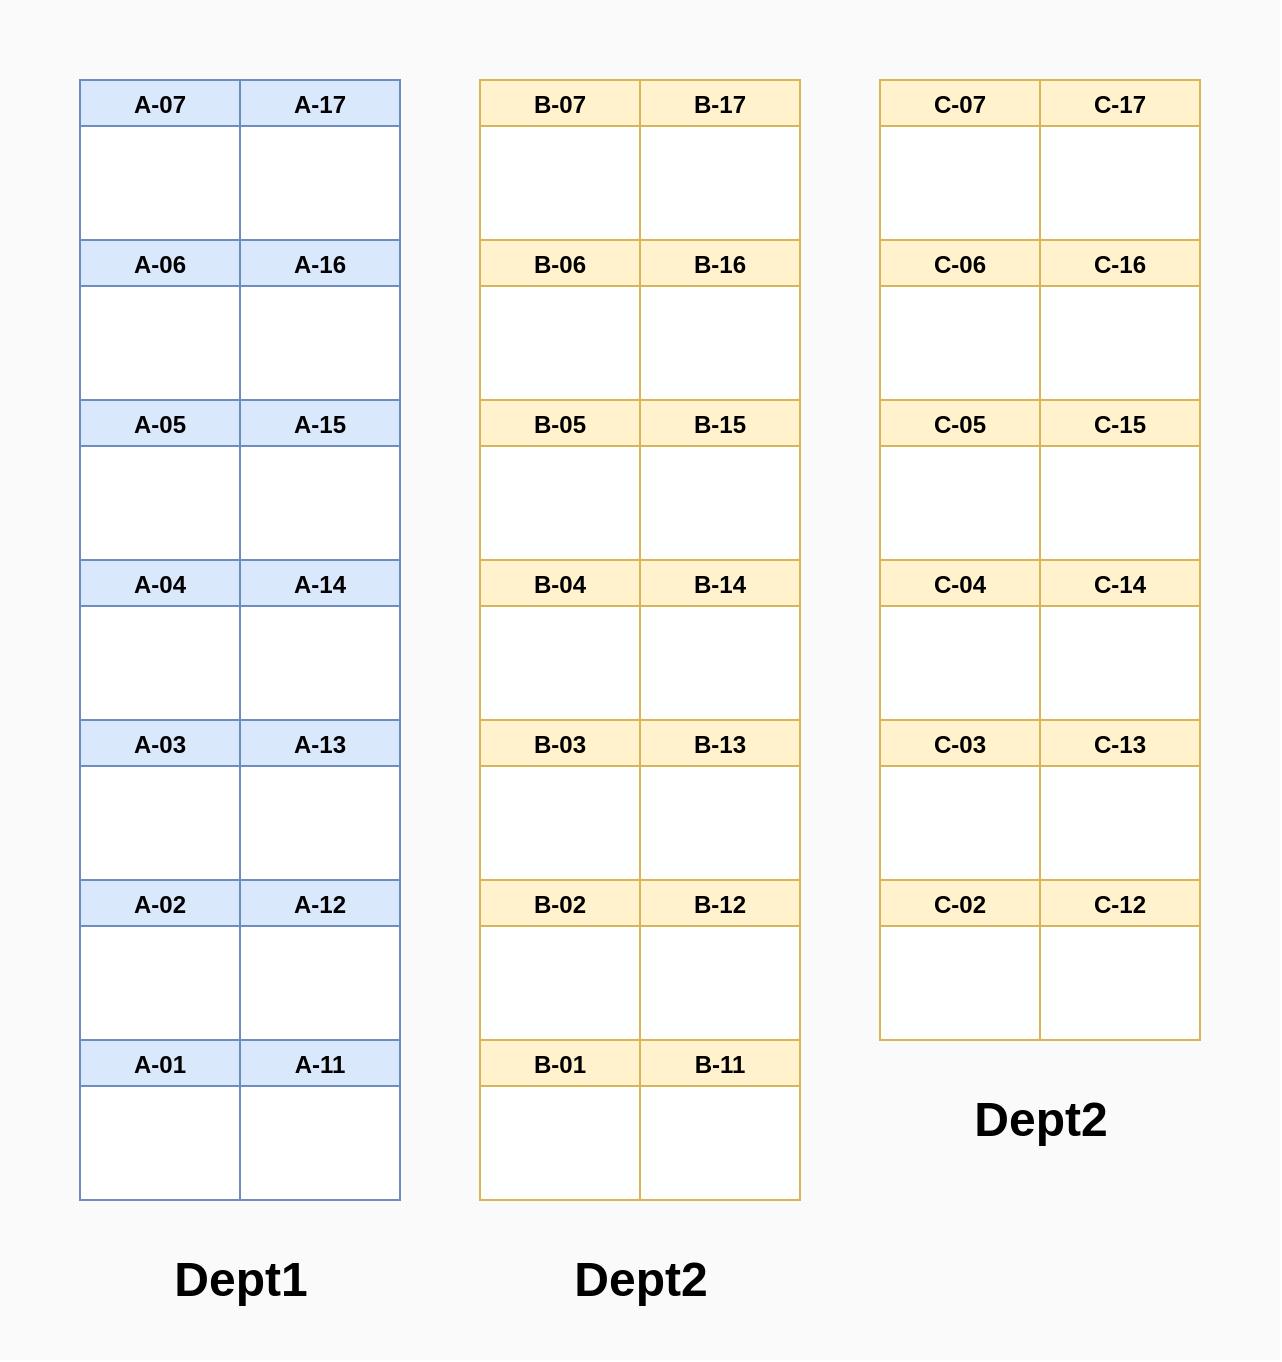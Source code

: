 <mxfile version="13.9.9" type="device"><diagram id="EMtee_UIyuokNpcRIukS" name="Page-1"><mxGraphModel dx="2107" dy="1128" grid="1" gridSize="10" guides="1" tooltips="1" connect="1" arrows="1" fold="1" page="1" pageScale="1" pageWidth="827" pageHeight="1169" math="0" shadow="0"><root><mxCell id="0"/><mxCell id="1" parent="0"/><mxCell id="QCw-fhm2jh6vFOqaKNf5-1" value="" style="rounded=0;whiteSpace=wrap;html=1;fontColor=#333333;fillColor=#FAFAFA;strokeColor=none;" vertex="1" parent="1"><mxGeometry x="-827" width="640" height="680" as="geometry"/></mxCell><object placeholders="1" dept="A" label="" color="#4169e1" id="1Gr9sLXdvrOH7PqXsgxM-320"><mxCell style="rounded=0;whiteSpace=wrap;html=1;container=1;dropTarget=1;fillColor=none;resizable=1;expand=0;direction=south;comic=0;sketch=0;recursiveResize=0;" parent="1" vertex="1"><mxGeometry x="-787" y="40" width="160" height="560" as="geometry"/></mxCell></object><mxCell id="1Gr9sLXdvrOH7PqXsgxM-337" value="" style="group;expand=0;editable=0;recursiveResize=0;resizable=0;fillColor=#ffffff;" parent="1Gr9sLXdvrOH7PqXsgxM-320" vertex="1" connectable="0"><mxGeometry width="160" height="560" as="geometry"/></mxCell><object placeholders="1" label="%dept%-17" id="1Gr9sLXdvrOH7PqXsgxM-335"><mxCell style="swimlane;container=1;startSize=23;resizable=0;direction=east;editable=0;fillColor=#dae8fc;strokeColor=#6c8ebf;" parent="1Gr9sLXdvrOH7PqXsgxM-337" vertex="1"><mxGeometry x="80" width="80" height="80" as="geometry"/></mxCell></object><object placeholders="1" label="%dept%-11" id="1Gr9sLXdvrOH7PqXsgxM-333"><mxCell style="swimlane;container=1;resizable=0;direction=east;editable=0;fillColor=#dae8fc;strokeColor=#6c8ebf;" parent="1Gr9sLXdvrOH7PqXsgxM-337" vertex="1"><mxGeometry x="80" y="480" width="80" height="80" as="geometry"/></mxCell></object><object placeholders="1" label="%dept%-02" id="1Gr9sLXdvrOH7PqXsgxM-323"><mxCell style="swimlane;container=1;resizable=0;direction=east;editable=0;fillColor=#dae8fc;strokeColor=#6c8ebf;" parent="1Gr9sLXdvrOH7PqXsgxM-337" vertex="1"><mxGeometry y="400" width="80" height="80" as="geometry"/></mxCell></object><object placeholders="1" label="%dept%-12" id="1Gr9sLXdvrOH7PqXsgxM-332"><mxCell style="swimlane;container=1;resizable=0;direction=east;editable=0;fillColor=#dae8fc;strokeColor=#6c8ebf;" parent="1Gr9sLXdvrOH7PqXsgxM-337" vertex="1"><mxGeometry x="80" y="400" width="80" height="80" as="geometry"/></mxCell></object><object placeholders="1" label="%dept%-03" id="1Gr9sLXdvrOH7PqXsgxM-324"><mxCell style="swimlane;container=1;resizable=0;direction=east;editable=0;fillColor=#dae8fc;strokeColor=#6c8ebf;" parent="1Gr9sLXdvrOH7PqXsgxM-337" vertex="1"><mxGeometry y="320" width="80" height="80" as="geometry"/></mxCell></object><object placeholders="1" label="%dept%-13" id="1Gr9sLXdvrOH7PqXsgxM-331"><mxCell style="swimlane;container=1;resizable=0;direction=east;editable=0;fillColor=#dae8fc;strokeColor=#6c8ebf;" parent="1Gr9sLXdvrOH7PqXsgxM-337" vertex="1"><mxGeometry x="80" y="320" width="80" height="80" as="geometry"/></mxCell></object><object placeholders="1" label="%dept%-04" id="1Gr9sLXdvrOH7PqXsgxM-325"><mxCell style="swimlane;container=1;resizable=0;direction=east;editable=0;fillColor=#dae8fc;strokeColor=#6c8ebf;" parent="1Gr9sLXdvrOH7PqXsgxM-337" vertex="1"><mxGeometry y="240" width="80" height="80" as="geometry"/></mxCell></object><object placeholders="1" label="%dept%-14" id="1Gr9sLXdvrOH7PqXsgxM-330"><mxCell style="swimlane;container=1;startSize=23;resizable=0;direction=east;editable=0;fillColor=#dae8fc;strokeColor=#6c8ebf;" parent="1Gr9sLXdvrOH7PqXsgxM-337" vertex="1"><mxGeometry x="80" y="240" width="80" height="80" as="geometry"/></mxCell></object><object placeholders="1" label="%dept%-05" id="1Gr9sLXdvrOH7PqXsgxM-326"><mxCell style="swimlane;container=1;startSize=23;resizable=0;direction=east;editable=0;fillColor=none;" parent="1Gr9sLXdvrOH7PqXsgxM-337" vertex="1"><mxGeometry y="160" width="80" height="80" as="geometry"/></mxCell></object><object placeholders="1" label="%dept%-15" id="1Gr9sLXdvrOH7PqXsgxM-329"><mxCell style="swimlane;container=1;startSize=23;resizable=0;direction=east;editable=0;fillColor=#dae8fc;strokeColor=#6c8ebf;" parent="1Gr9sLXdvrOH7PqXsgxM-337" vertex="1"><mxGeometry x="80" y="160" width="80" height="80" as="geometry"/></mxCell></object><object placeholders="1" label="%dept%-05" id="1Gr9sLXdvrOH7PqXsgxM-436"><mxCell style="swimlane;container=1;startSize=23;resizable=0;direction=east;editable=0;fillColor=#dae8fc;strokeColor=#6c8ebf;" parent="1Gr9sLXdvrOH7PqXsgxM-329" vertex="1"><mxGeometry x="-80" width="80" height="80" as="geometry"/></mxCell></object><object placeholders="1" label="%dept%-06" id="1Gr9sLXdvrOH7PqXsgxM-327"><mxCell style="swimlane;container=1;startSize=23;resizable=0;direction=east;editable=0;fillColor=#dae8fc;strokeColor=#6c8ebf;" parent="1Gr9sLXdvrOH7PqXsgxM-337" vertex="1"><mxGeometry y="80" width="80" height="80" as="geometry"/></mxCell></object><object placeholders="1" label="%dept%-16" id="1Gr9sLXdvrOH7PqXsgxM-334"><mxCell style="swimlane;container=1;startSize=23;resizable=0;direction=east;editable=0;fillColor=#dae8fc;strokeColor=#6c8ebf;" parent="1Gr9sLXdvrOH7PqXsgxM-337" vertex="1"><mxGeometry x="80" y="80" width="80" height="80" as="geometry"/></mxCell></object><object placeholders="1" label="%dept%-01" id="1Gr9sLXdvrOH7PqXsgxM-322"><mxCell style="swimlane;container=1;resizable=0;direction=east;editable=0;fillColor=#dae8fc;strokeColor=#6c8ebf;" parent="1Gr9sLXdvrOH7PqXsgxM-337" vertex="1"><mxGeometry y="480" width="80" height="80" as="geometry"/></mxCell></object><object placeholders="1" label="%dept%-07" id="1Gr9sLXdvrOH7PqXsgxM-328"><mxCell style="swimlane;container=1;startSize=23;resizable=0;expand=0;direction=east;editable=0;fillColor=#dae8fc;strokeColor=#6c8ebf;" parent="1Gr9sLXdvrOH7PqXsgxM-337" vertex="1"><mxGeometry width="80" height="80" as="geometry"/></mxCell></object><object placeholders="1" dept="C" label="" id="1Gr9sLXdvrOH7PqXsgxM-386"><mxCell style="rounded=0;whiteSpace=wrap;html=1;container=1;dropTarget=1;resizable=1;expand=0;direction=south;comic=0;sketch=0;recursiveResize=0;" parent="1" vertex="1"><mxGeometry x="-387" y="40" width="160" height="480" as="geometry"/></mxCell></object><mxCell id="1Gr9sLXdvrOH7PqXsgxM-387" value="" style="group;expand=0;editable=0;recursiveResize=0;resizable=0;" parent="1Gr9sLXdvrOH7PqXsgxM-386" vertex="1" connectable="0"><mxGeometry width="160" height="560" as="geometry"/></mxCell><object placeholders="1" label="%dept%-17" id="1Gr9sLXdvrOH7PqXsgxM-388"><mxCell style="swimlane;container=1;startSize=23;resizable=0;direction=east;editable=0;fillColor=#fff2cc;strokeColor=#d6b656;" parent="1Gr9sLXdvrOH7PqXsgxM-387" vertex="1"><mxGeometry x="80" width="80" height="80" as="geometry"/></mxCell></object><object placeholders="1" label="%dept%-02" id="1Gr9sLXdvrOH7PqXsgxM-390"><mxCell style="swimlane;container=1;resizable=0;direction=east;editable=0;fillColor=#fff2cc;strokeColor=#d6b656;" parent="1Gr9sLXdvrOH7PqXsgxM-387" vertex="1"><mxGeometry y="400" width="80" height="80" as="geometry"/></mxCell></object><object placeholders="1" label="%dept%-12" id="1Gr9sLXdvrOH7PqXsgxM-391"><mxCell style="swimlane;container=1;resizable=0;direction=east;editable=0;fillColor=#fff2cc;strokeColor=#d6b656;" parent="1Gr9sLXdvrOH7PqXsgxM-387" vertex="1"><mxGeometry x="80" y="400" width="80" height="80" as="geometry"/></mxCell></object><object placeholders="1" label="%dept%-03" id="1Gr9sLXdvrOH7PqXsgxM-392"><mxCell style="swimlane;container=1;resizable=0;direction=east;editable=0;fillColor=#fff2cc;strokeColor=#d6b656;" parent="1Gr9sLXdvrOH7PqXsgxM-387" vertex="1"><mxGeometry y="320" width="80" height="80" as="geometry"/></mxCell></object><object placeholders="1" label="%dept%-13" id="1Gr9sLXdvrOH7PqXsgxM-393"><mxCell style="swimlane;container=1;resizable=0;direction=east;editable=0;fillColor=#fff2cc;strokeColor=#d6b656;" parent="1Gr9sLXdvrOH7PqXsgxM-387" vertex="1"><mxGeometry x="80" y="320" width="80" height="80" as="geometry"/></mxCell></object><object placeholders="1" label="%dept%-04" id="1Gr9sLXdvrOH7PqXsgxM-394"><mxCell style="swimlane;container=1;resizable=0;direction=east;editable=0;fillColor=#fff2cc;strokeColor=#d6b656;" parent="1Gr9sLXdvrOH7PqXsgxM-387" vertex="1"><mxGeometry y="240" width="80" height="80" as="geometry"/></mxCell></object><object placeholders="1" label="%dept%-14" id="1Gr9sLXdvrOH7PqXsgxM-395"><mxCell style="swimlane;container=1;resizable=0;direction=east;editable=0;fillColor=#fff2cc;swimlaneFillColor=none;strokeColor=#d6b656;" parent="1Gr9sLXdvrOH7PqXsgxM-387" vertex="1"><mxGeometry x="80" y="240" width="80" height="80" as="geometry"/></mxCell></object><object placeholders="1" label="%dept%-05" id="1Gr9sLXdvrOH7PqXsgxM-396"><mxCell style="swimlane;container=1;startSize=23;resizable=0;direction=east;editable=0;fillColor=#fff2cc;strokeColor=#d6b656;" parent="1Gr9sLXdvrOH7PqXsgxM-387" vertex="1"><mxGeometry y="160" width="80" height="80" as="geometry"/></mxCell></object><object placeholders="1" label="%dept%-15" id="1Gr9sLXdvrOH7PqXsgxM-397"><mxCell style="swimlane;container=1;startSize=23;resizable=0;direction=east;editable=0;fillColor=#fff2cc;strokeColor=#d6b656;" parent="1Gr9sLXdvrOH7PqXsgxM-387" vertex="1"><mxGeometry x="80" y="160" width="80" height="80" as="geometry"/></mxCell></object><object placeholders="1" label="%dept%-06" id="1Gr9sLXdvrOH7PqXsgxM-398"><mxCell style="swimlane;container=1;startSize=23;resizable=0;direction=east;editable=0;fillColor=#fff2cc;strokeColor=#d6b656;" parent="1Gr9sLXdvrOH7PqXsgxM-387" vertex="1"><mxGeometry y="80" width="80" height="80" as="geometry"/></mxCell></object><object placeholders="1" label="%dept%-16" id="1Gr9sLXdvrOH7PqXsgxM-399"><mxCell style="swimlane;container=1;startSize=23;resizable=0;direction=east;editable=0;fillColor=#fff2cc;strokeColor=#d6b656;" parent="1Gr9sLXdvrOH7PqXsgxM-387" vertex="1"><mxGeometry x="80" y="80" width="80" height="80" as="geometry"/></mxCell></object><object placeholders="1" label="%dept%-07" id="1Gr9sLXdvrOH7PqXsgxM-401"><mxCell style="swimlane;container=1;startSize=23;resizable=0;expand=0;direction=east;editable=0;fillColor=#fff2cc;strokeColor=#d6b656;" parent="1Gr9sLXdvrOH7PqXsgxM-387" vertex="1"><mxGeometry width="80" height="80" as="geometry"/></mxCell></object><mxCell id="1Gr9sLXdvrOH7PqXsgxM-435" value="Dept2" style="text;strokeColor=none;fillColor=none;html=1;fontSize=24;fontStyle=1;verticalAlign=middle;align=center;comic=0;sketch=0;" parent="1Gr9sLXdvrOH7PqXsgxM-387" vertex="1"><mxGeometry x="30" y="500" width="100" height="40" as="geometry"/></mxCell><object placeholders="1" dept="B" label="" id="1Gr9sLXdvrOH7PqXsgxM-416"><mxCell style="rounded=0;whiteSpace=wrap;html=1;container=1;dropTarget=1;resizable=1;expand=0;direction=south;comic=0;sketch=0;recursiveResize=0;" parent="1" vertex="1"><mxGeometry x="-587" y="40" width="160" height="560" as="geometry"/></mxCell></object><mxCell id="1Gr9sLXdvrOH7PqXsgxM-417" value="" style="group;expand=0;editable=0;recursiveResize=0;resizable=0;" parent="1Gr9sLXdvrOH7PqXsgxM-416" vertex="1" connectable="0"><mxGeometry width="160" height="560" as="geometry"/></mxCell><object placeholders="1" label="%dept%-17" id="1Gr9sLXdvrOH7PqXsgxM-418"><mxCell style="swimlane;container=1;startSize=23;resizable=0;direction=east;editable=0;fillColor=#fff2cc;strokeColor=#d6b656;" parent="1Gr9sLXdvrOH7PqXsgxM-417" vertex="1"><mxGeometry x="80" width="80" height="80" as="geometry"/></mxCell></object><object placeholders="1" label="%dept%-11" id="1Gr9sLXdvrOH7PqXsgxM-419"><mxCell style="swimlane;container=1;resizable=0;direction=east;editable=0;fillColor=#fff2cc;strokeColor=#d6b656;" parent="1Gr9sLXdvrOH7PqXsgxM-417" vertex="1"><mxGeometry x="80" y="480" width="80" height="80" as="geometry"/></mxCell></object><object placeholders="1" label="%dept%-02" id="1Gr9sLXdvrOH7PqXsgxM-420"><mxCell style="swimlane;container=1;resizable=0;direction=east;editable=0;fillColor=#fff2cc;strokeColor=#d6b656;" parent="1Gr9sLXdvrOH7PqXsgxM-417" vertex="1"><mxGeometry y="400" width="80" height="80" as="geometry"/></mxCell></object><object placeholders="1" label="%dept%-12" id="1Gr9sLXdvrOH7PqXsgxM-421"><mxCell style="swimlane;container=1;resizable=0;direction=east;editable=0;fillColor=#fff2cc;strokeColor=#d6b656;" parent="1Gr9sLXdvrOH7PqXsgxM-417" vertex="1"><mxGeometry x="80" y="400" width="80" height="80" as="geometry"/></mxCell></object><object placeholders="1" label="%dept%-03" id="1Gr9sLXdvrOH7PqXsgxM-422"><mxCell style="swimlane;container=1;resizable=0;direction=east;editable=0;fillColor=#fff2cc;strokeColor=#d6b656;" parent="1Gr9sLXdvrOH7PqXsgxM-417" vertex="1"><mxGeometry y="320" width="80" height="80" as="geometry"/></mxCell></object><object placeholders="1" label="%dept%-13" id="1Gr9sLXdvrOH7PqXsgxM-423"><mxCell style="swimlane;container=1;resizable=0;direction=east;editable=0;fillColor=#fff2cc;strokeColor=#d6b656;" parent="1Gr9sLXdvrOH7PqXsgxM-417" vertex="1"><mxGeometry x="80" y="320" width="80" height="80" as="geometry"/></mxCell></object><object placeholders="1" label="%dept%-04" id="1Gr9sLXdvrOH7PqXsgxM-424"><mxCell style="swimlane;container=1;resizable=0;direction=east;editable=0;fillColor=#fff2cc;strokeColor=#d6b656;" parent="1Gr9sLXdvrOH7PqXsgxM-417" vertex="1"><mxGeometry y="240" width="80" height="80" as="geometry"/></mxCell></object><object placeholders="1" label="%dept%-14" id="1Gr9sLXdvrOH7PqXsgxM-425"><mxCell style="swimlane;container=1;resizable=0;direction=east;editable=0;fillColor=#fff2cc;swimlaneFillColor=none;strokeColor=#d6b656;" parent="1Gr9sLXdvrOH7PqXsgxM-417" vertex="1"><mxGeometry x="80" y="240" width="80" height="80" as="geometry"/></mxCell></object><object placeholders="1" label="%dept%-05" id="1Gr9sLXdvrOH7PqXsgxM-426"><mxCell style="swimlane;container=1;startSize=23;resizable=0;direction=east;editable=0;fillColor=#fff2cc;strokeColor=#d6b656;" parent="1Gr9sLXdvrOH7PqXsgxM-417" vertex="1"><mxGeometry y="160" width="80" height="80" as="geometry"/></mxCell></object><object placeholders="1" label="%dept%-15" id="1Gr9sLXdvrOH7PqXsgxM-427"><mxCell style="swimlane;container=1;startSize=23;resizable=0;direction=east;editable=0;fillColor=#fff2cc;strokeColor=#d6b656;" parent="1Gr9sLXdvrOH7PqXsgxM-417" vertex="1"><mxGeometry x="80" y="160" width="80" height="80" as="geometry"/></mxCell></object><object placeholders="1" label="%dept%-06" id="1Gr9sLXdvrOH7PqXsgxM-428"><mxCell style="swimlane;container=1;startSize=23;resizable=0;direction=east;editable=0;fillColor=#fff2cc;strokeColor=#d6b656;" parent="1Gr9sLXdvrOH7PqXsgxM-417" vertex="1"><mxGeometry y="80" width="80" height="80" as="geometry"/></mxCell></object><object placeholders="1" label="%dept%-16" id="1Gr9sLXdvrOH7PqXsgxM-429"><mxCell style="swimlane;container=1;startSize=23;resizable=0;direction=east;editable=0;fillColor=#fff2cc;strokeColor=#d6b656;" parent="1Gr9sLXdvrOH7PqXsgxM-417" vertex="1"><mxGeometry x="80" y="80" width="80" height="80" as="geometry"/></mxCell></object><object placeholders="1" label="%dept%-01" id="1Gr9sLXdvrOH7PqXsgxM-430"><mxCell style="swimlane;container=1;resizable=0;direction=east;editable=0;fillColor=#fff2cc;strokeColor=#d6b656;" parent="1Gr9sLXdvrOH7PqXsgxM-417" vertex="1"><mxGeometry y="480" width="80" height="80" as="geometry"/></mxCell></object><object placeholders="1" label="%dept%-07" id="1Gr9sLXdvrOH7PqXsgxM-431"><mxCell style="swimlane;container=1;startSize=23;resizable=0;expand=0;direction=east;editable=0;fillColor=#fff2cc;strokeColor=#d6b656;" parent="1Gr9sLXdvrOH7PqXsgxM-417" vertex="1"><mxGeometry width="80" height="80" as="geometry"/></mxCell></object><mxCell id="1Gr9sLXdvrOH7PqXsgxM-433" value="Dept1" style="text;strokeColor=none;fillColor=none;html=1;fontSize=24;fontStyle=1;verticalAlign=middle;align=center;comic=0;sketch=0;" parent="1" vertex="1"><mxGeometry x="-757" y="620" width="100" height="40" as="geometry"/></mxCell><mxCell id="1Gr9sLXdvrOH7PqXsgxM-434" value="Dept2" style="text;strokeColor=none;fillColor=none;html=1;fontSize=24;fontStyle=1;verticalAlign=middle;align=center;comic=0;sketch=0;" parent="1" vertex="1"><mxGeometry x="-557" y="620" width="100" height="40" as="geometry"/></mxCell></root></mxGraphModel></diagram></mxfile>